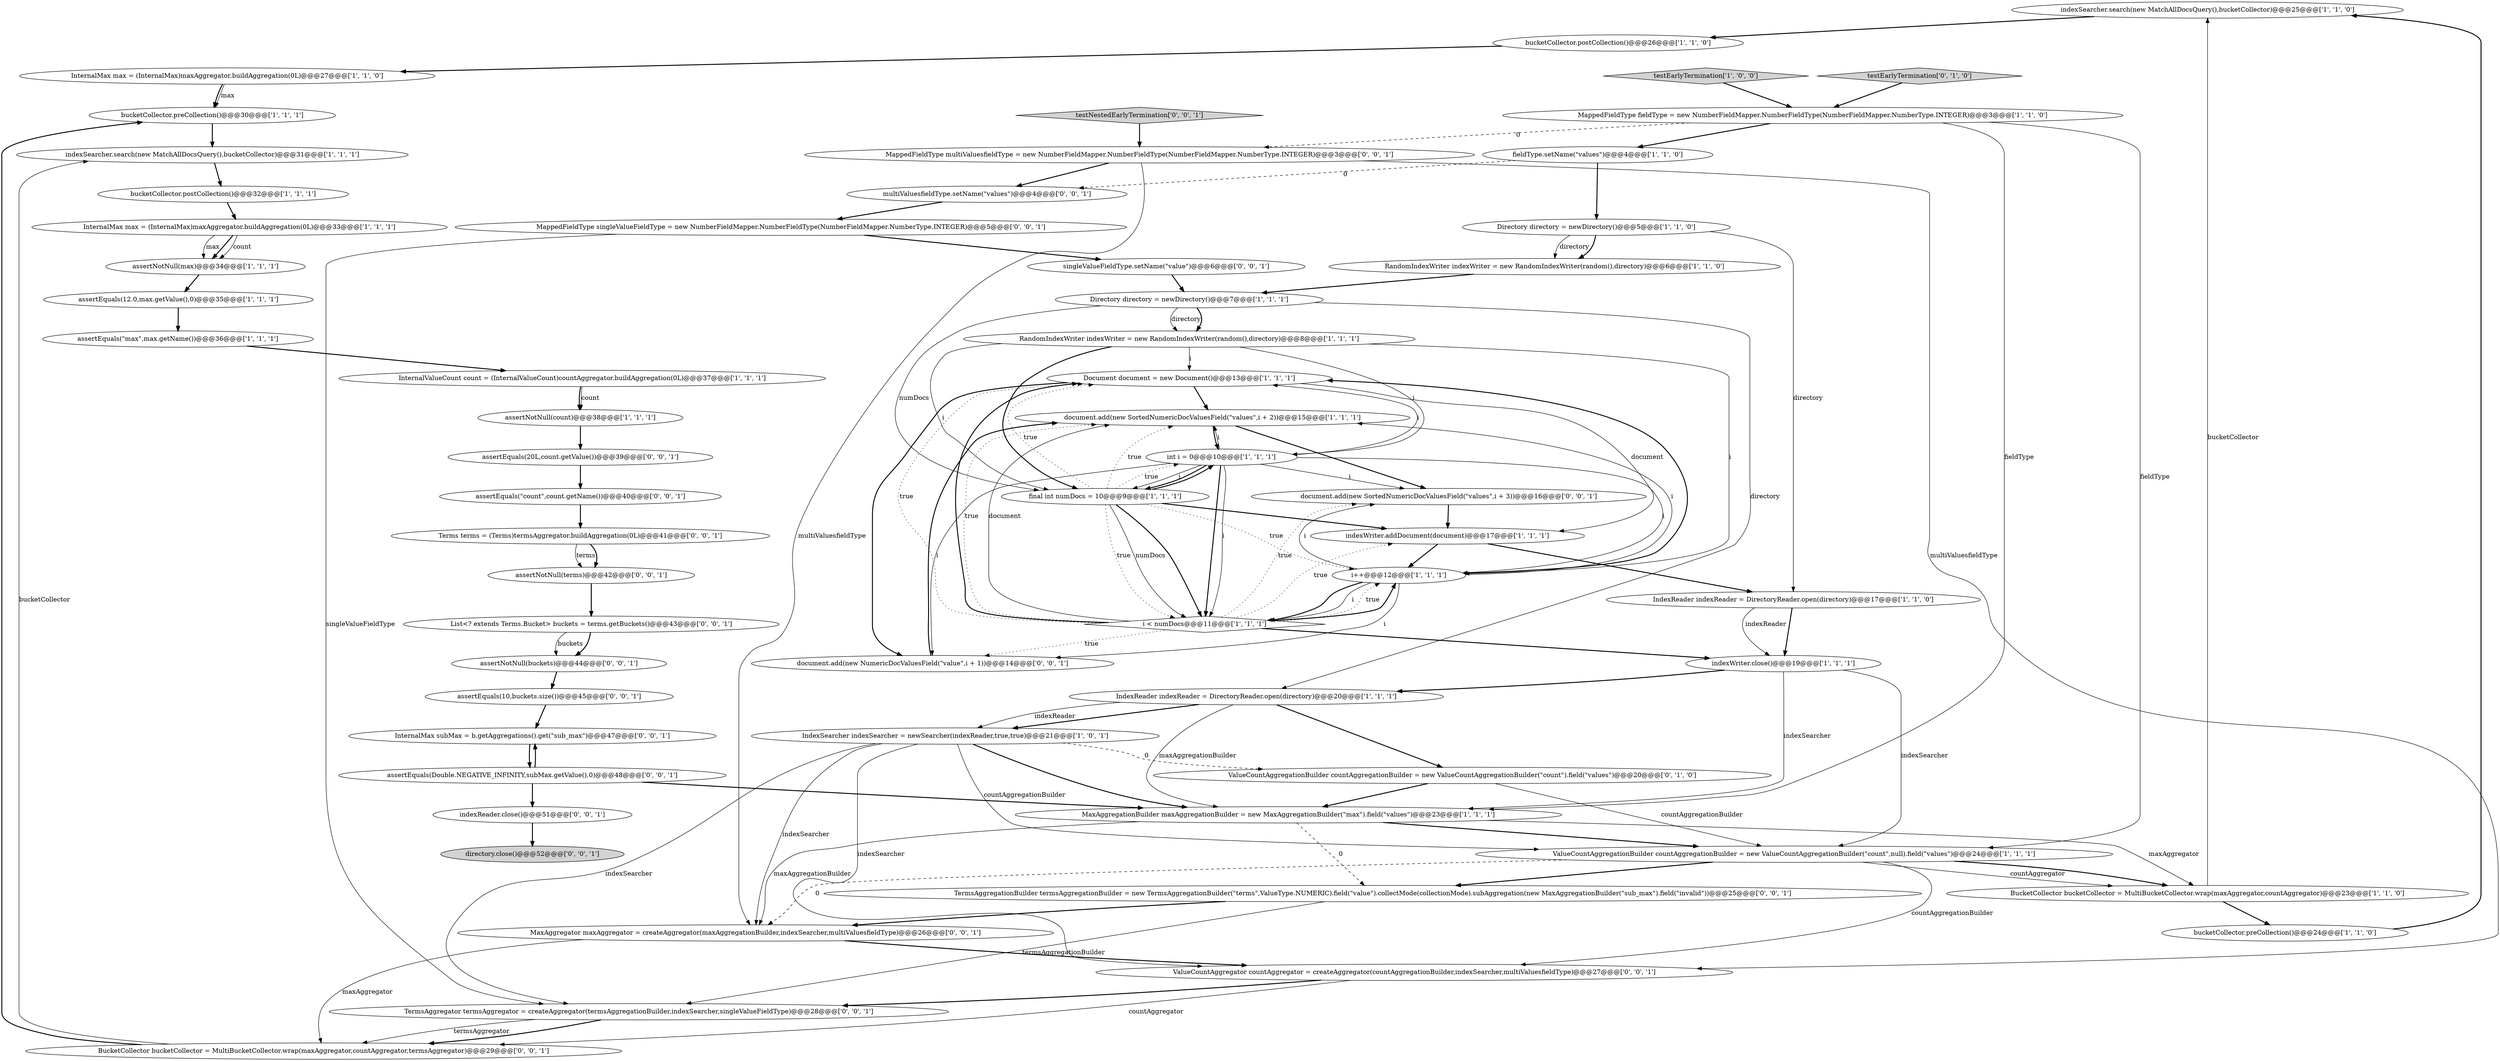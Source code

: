 digraph {
20 [style = filled, label = "indexSearcher.search(new MatchAllDocsQuery(),bucketCollector)@@@25@@@['1', '1', '0']", fillcolor = white, shape = ellipse image = "AAA0AAABBB1BBB"];
44 [style = filled, label = "assertEquals(10,buckets.size())@@@45@@@['0', '0', '1']", fillcolor = white, shape = ellipse image = "AAA0AAABBB3BBB"];
42 [style = filled, label = "TermsAggregationBuilder termsAggregationBuilder = new TermsAggregationBuilder(\"terms\",ValueType.NUMERIC).field(\"value\").collectMode(collectionMode).subAggregation(new MaxAggregationBuilder(\"sub_max\").field(\"invalid\"))@@@25@@@['0', '0', '1']", fillcolor = white, shape = ellipse image = "AAA0AAABBB3BBB"];
51 [style = filled, label = "assertEquals(\"count\",count.getName())@@@40@@@['0', '0', '1']", fillcolor = white, shape = ellipse image = "AAA0AAABBB3BBB"];
26 [style = filled, label = "assertEquals(\"max\",max.getName())@@@36@@@['1', '1', '1']", fillcolor = white, shape = ellipse image = "AAA0AAABBB1BBB"];
11 [style = filled, label = "bucketCollector.postCollection()@@@32@@@['1', '1', '1']", fillcolor = white, shape = ellipse image = "AAA0AAABBB1BBB"];
19 [style = filled, label = "bucketCollector.preCollection()@@@24@@@['1', '1', '0']", fillcolor = white, shape = ellipse image = "AAA0AAABBB1BBB"];
45 [style = filled, label = "BucketCollector bucketCollector = MultiBucketCollector.wrap(maxAggregator,countAggregator,termsAggregator)@@@29@@@['0', '0', '1']", fillcolor = white, shape = ellipse image = "AAA0AAABBB3BBB"];
58 [style = filled, label = "InternalMax subMax = b.getAggregations().get(\"sub_max\")@@@47@@@['0', '0', '1']", fillcolor = white, shape = ellipse image = "AAA0AAABBB3BBB"];
37 [style = filled, label = "assertNotNull(terms)@@@42@@@['0', '0', '1']", fillcolor = white, shape = ellipse image = "AAA0AAABBB3BBB"];
27 [style = filled, label = "InternalMax max = (InternalMax)maxAggregator.buildAggregation(0L)@@@27@@@['1', '1', '0']", fillcolor = white, shape = ellipse image = "AAA0AAABBB1BBB"];
1 [style = filled, label = "Document document = new Document()@@@13@@@['1', '1', '1']", fillcolor = white, shape = ellipse image = "AAA0AAABBB1BBB"];
39 [style = filled, label = "singleValueFieldType.setName(\"value\")@@@6@@@['0', '0', '1']", fillcolor = white, shape = ellipse image = "AAA0AAABBB3BBB"];
47 [style = filled, label = "MaxAggregator maxAggregator = createAggregator(maxAggregationBuilder,indexSearcher,multiValuesfieldType)@@@26@@@['0', '0', '1']", fillcolor = white, shape = ellipse image = "AAA0AAABBB3BBB"];
50 [style = filled, label = "indexReader.close()@@@51@@@['0', '0', '1']", fillcolor = white, shape = ellipse image = "AAA0AAABBB3BBB"];
43 [style = filled, label = "TermsAggregator termsAggregator = createAggregator(termsAggregationBuilder,indexSearcher,singleValueFieldType)@@@28@@@['0', '0', '1']", fillcolor = white, shape = ellipse image = "AAA0AAABBB3BBB"];
18 [style = filled, label = "fieldType.setName(\"values\")@@@4@@@['1', '1', '0']", fillcolor = white, shape = ellipse image = "AAA0AAABBB1BBB"];
10 [style = filled, label = "RandomIndexWriter indexWriter = new RandomIndexWriter(random(),directory)@@@8@@@['1', '1', '1']", fillcolor = white, shape = ellipse image = "AAA0AAABBB1BBB"];
7 [style = filled, label = "bucketCollector.preCollection()@@@30@@@['1', '1', '1']", fillcolor = white, shape = ellipse image = "AAA0AAABBB1BBB"];
6 [style = filled, label = "assertNotNull(count)@@@38@@@['1', '1', '1']", fillcolor = white, shape = ellipse image = "AAA0AAABBB1BBB"];
0 [style = filled, label = "i < numDocs@@@11@@@['1', '1', '1']", fillcolor = white, shape = diamond image = "AAA0AAABBB1BBB"];
8 [style = filled, label = "testEarlyTermination['1', '0', '0']", fillcolor = lightgray, shape = diamond image = "AAA0AAABBB1BBB"];
40 [style = filled, label = "directory.close()@@@52@@@['0', '0', '1']", fillcolor = lightgray, shape = ellipse image = "AAA0AAABBB3BBB"];
48 [style = filled, label = "document.add(new SortedNumericDocValuesField(\"values\",i + 3))@@@16@@@['0', '0', '1']", fillcolor = white, shape = ellipse image = "AAA0AAABBB3BBB"];
30 [style = filled, label = "Directory directory = newDirectory()@@@7@@@['1', '1', '1']", fillcolor = white, shape = ellipse image = "AAA0AAABBB1BBB"];
22 [style = filled, label = "ValueCountAggregationBuilder countAggregationBuilder = new ValueCountAggregationBuilder(\"count\",null).field(\"values\")@@@24@@@['1', '1', '1']", fillcolor = white, shape = ellipse image = "AAA0AAABBB1BBB"];
3 [style = filled, label = "Directory directory = newDirectory()@@@5@@@['1', '1', '0']", fillcolor = white, shape = ellipse image = "AAA0AAABBB1BBB"];
2 [style = filled, label = "final int numDocs = 10@@@9@@@['1', '1', '1']", fillcolor = white, shape = ellipse image = "AAA0AAABBB1BBB"];
15 [style = filled, label = "int i = 0@@@10@@@['1', '1', '1']", fillcolor = white, shape = ellipse image = "AAA0AAABBB1BBB"];
23 [style = filled, label = "document.add(new SortedNumericDocValuesField(\"values\",i + 2))@@@15@@@['1', '1', '1']", fillcolor = white, shape = ellipse image = "AAA0AAABBB1BBB"];
54 [style = filled, label = "assertEquals(Double.NEGATIVE_INFINITY,subMax.getValue(),0)@@@48@@@['0', '0', '1']", fillcolor = white, shape = ellipse image = "AAA0AAABBB3BBB"];
35 [style = filled, label = "testEarlyTermination['0', '1', '0']", fillcolor = lightgray, shape = diamond image = "AAA0AAABBB2BBB"];
55 [style = filled, label = "assertNotNull(buckets)@@@44@@@['0', '0', '1']", fillcolor = white, shape = ellipse image = "AAA0AAABBB3BBB"];
21 [style = filled, label = "IndexReader indexReader = DirectoryReader.open(directory)@@@17@@@['1', '1', '0']", fillcolor = white, shape = ellipse image = "AAA0AAABBB1BBB"];
29 [style = filled, label = "IndexSearcher indexSearcher = newSearcher(indexReader,true,true)@@@21@@@['1', '0', '1']", fillcolor = white, shape = ellipse image = "AAA0AAABBB1BBB"];
56 [style = filled, label = "Terms terms = (Terms)termsAggregator.buildAggregation(0L)@@@41@@@['0', '0', '1']", fillcolor = white, shape = ellipse image = "AAA0AAABBB3BBB"];
9 [style = filled, label = "assertEquals(12.0,max.getValue(),0)@@@35@@@['1', '1', '1']", fillcolor = white, shape = ellipse image = "AAA0AAABBB1BBB"];
49 [style = filled, label = "ValueCountAggregator countAggregator = createAggregator(countAggregationBuilder,indexSearcher,multiValuesfieldType)@@@27@@@['0', '0', '1']", fillcolor = white, shape = ellipse image = "AAA0AAABBB3BBB"];
52 [style = filled, label = "multiValuesfieldType.setName(\"values\")@@@4@@@['0', '0', '1']", fillcolor = white, shape = ellipse image = "AAA0AAABBB3BBB"];
57 [style = filled, label = "testNestedEarlyTermination['0', '0', '1']", fillcolor = lightgray, shape = diamond image = "AAA0AAABBB3BBB"];
12 [style = filled, label = "assertNotNull(max)@@@34@@@['1', '1', '1']", fillcolor = white, shape = ellipse image = "AAA0AAABBB1BBB"];
28 [style = filled, label = "BucketCollector bucketCollector = MultiBucketCollector.wrap(maxAggregator,countAggregator)@@@23@@@['1', '1', '0']", fillcolor = white, shape = ellipse image = "AAA0AAABBB1BBB"];
38 [style = filled, label = "MappedFieldType multiValuesfieldType = new NumberFieldMapper.NumberFieldType(NumberFieldMapper.NumberType.INTEGER)@@@3@@@['0', '0', '1']", fillcolor = white, shape = ellipse image = "AAA0AAABBB3BBB"];
41 [style = filled, label = "MappedFieldType singleValueFieldType = new NumberFieldMapper.NumberFieldType(NumberFieldMapper.NumberType.INTEGER)@@@5@@@['0', '0', '1']", fillcolor = white, shape = ellipse image = "AAA0AAABBB3BBB"];
53 [style = filled, label = "document.add(new NumericDocValuesField(\"value\",i + 1))@@@14@@@['0', '0', '1']", fillcolor = white, shape = ellipse image = "AAA0AAABBB3BBB"];
25 [style = filled, label = "indexWriter.close()@@@19@@@['1', '1', '1']", fillcolor = white, shape = ellipse image = "AAA0AAABBB1BBB"];
32 [style = filled, label = "RandomIndexWriter indexWriter = new RandomIndexWriter(random(),directory)@@@6@@@['1', '1', '0']", fillcolor = white, shape = ellipse image = "AAA0AAABBB1BBB"];
36 [style = filled, label = "assertEquals(20L,count.getValue())@@@39@@@['0', '0', '1']", fillcolor = white, shape = ellipse image = "AAA0AAABBB3BBB"];
16 [style = filled, label = "MappedFieldType fieldType = new NumberFieldMapper.NumberFieldType(NumberFieldMapper.NumberType.INTEGER)@@@3@@@['1', '1', '0']", fillcolor = white, shape = ellipse image = "AAA0AAABBB1BBB"];
34 [style = filled, label = "ValueCountAggregationBuilder countAggregationBuilder = new ValueCountAggregationBuilder(\"count\").field(\"values\")@@@20@@@['0', '1', '0']", fillcolor = white, shape = ellipse image = "AAA1AAABBB2BBB"];
31 [style = filled, label = "i++@@@12@@@['1', '1', '1']", fillcolor = white, shape = ellipse image = "AAA0AAABBB1BBB"];
46 [style = filled, label = "List<? extends Terms.Bucket> buckets = terms.getBuckets()@@@43@@@['0', '0', '1']", fillcolor = white, shape = ellipse image = "AAA0AAABBB3BBB"];
5 [style = filled, label = "indexWriter.addDocument(document)@@@17@@@['1', '1', '1']", fillcolor = white, shape = ellipse image = "AAA0AAABBB1BBB"];
17 [style = filled, label = "InternalMax max = (InternalMax)maxAggregator.buildAggregation(0L)@@@33@@@['1', '1', '1']", fillcolor = white, shape = ellipse image = "AAA0AAABBB1BBB"];
4 [style = filled, label = "bucketCollector.postCollection()@@@26@@@['1', '1', '0']", fillcolor = white, shape = ellipse image = "AAA0AAABBB1BBB"];
13 [style = filled, label = "MaxAggregationBuilder maxAggregationBuilder = new MaxAggregationBuilder(\"max\").field(\"values\")@@@23@@@['1', '1', '1']", fillcolor = white, shape = ellipse image = "AAA0AAABBB1BBB"];
33 [style = filled, label = "IndexReader indexReader = DirectoryReader.open(directory)@@@20@@@['1', '1', '1']", fillcolor = white, shape = ellipse image = "AAA0AAABBB1BBB"];
24 [style = filled, label = "indexSearcher.search(new MatchAllDocsQuery(),bucketCollector)@@@31@@@['1', '1', '1']", fillcolor = white, shape = ellipse image = "AAA0AAABBB1BBB"];
14 [style = filled, label = "InternalValueCount count = (InternalValueCount)countAggregator.buildAggregation(0L)@@@37@@@['1', '1', '1']", fillcolor = white, shape = ellipse image = "AAA0AAABBB1BBB"];
14->6 [style = solid, label="count"];
29->13 [style = bold, label=""];
30->10 [style = solid, label="directory"];
7->24 [style = bold, label=""];
22->42 [style = bold, label=""];
1->53 [style = bold, label=""];
27->7 [style = bold, label=""];
29->34 [style = dashed, label="0"];
43->45 [style = bold, label=""];
0->31 [style = dotted, label="true"];
16->13 [style = solid, label="fieldType"];
54->58 [style = bold, label=""];
33->34 [style = bold, label=""];
2->0 [style = solid, label="numDocs"];
53->23 [style = bold, label=""];
0->25 [style = bold, label=""];
1->23 [style = bold, label=""];
33->29 [style = solid, label="indexReader"];
50->40 [style = bold, label=""];
21->25 [style = bold, label=""];
15->0 [style = bold, label=""];
21->25 [style = solid, label="indexReader"];
57->38 [style = bold, label=""];
47->45 [style = solid, label="maxAggregator"];
16->22 [style = solid, label="fieldType"];
29->22 [style = solid, label="countAggregationBuilder"];
22->28 [style = bold, label=""];
56->37 [style = solid, label="terms"];
25->13 [style = solid, label="indexSearcher"];
0->48 [style = dotted, label="true"];
9->26 [style = bold, label=""];
38->52 [style = bold, label=""];
10->1 [style = solid, label="i"];
39->30 [style = bold, label=""];
33->29 [style = bold, label=""];
8->16 [style = bold, label=""];
0->23 [style = dotted, label="true"];
27->7 [style = solid, label="max"];
36->51 [style = bold, label=""];
0->1 [style = dotted, label="true"];
17->12 [style = solid, label="max"];
22->28 [style = solid, label="countAggregator"];
15->31 [style = solid, label="i"];
46->55 [style = bold, label=""];
29->47 [style = solid, label="indexSearcher"];
42->43 [style = solid, label="termsAggregationBuilder"];
0->23 [style = solid, label="document"];
13->28 [style = solid, label="maxAggregator"];
20->4 [style = bold, label=""];
28->19 [style = bold, label=""];
24->11 [style = bold, label=""];
49->43 [style = bold, label=""];
25->33 [style = bold, label=""];
41->39 [style = bold, label=""];
11->17 [style = bold, label=""];
15->2 [style = bold, label=""];
54->13 [style = bold, label=""];
5->31 [style = bold, label=""];
12->9 [style = bold, label=""];
2->1 [style = dotted, label="true"];
56->37 [style = bold, label=""];
34->22 [style = solid, label="countAggregationBuilder"];
46->55 [style = solid, label="buckets"];
29->49 [style = solid, label="indexSearcher"];
43->45 [style = solid, label="termsAggregator"];
10->2 [style = solid, label="i"];
13->42 [style = dashed, label="0"];
51->56 [style = bold, label=""];
54->50 [style = bold, label=""];
6->36 [style = bold, label=""];
44->58 [style = bold, label=""];
15->2 [style = solid, label="i"];
15->23 [style = solid, label="i"];
34->13 [style = bold, label=""];
2->23 [style = dotted, label="true"];
42->47 [style = bold, label=""];
22->49 [style = solid, label="countAggregationBuilder"];
15->53 [style = solid, label="i"];
15->0 [style = solid, label="i"];
23->15 [style = bold, label=""];
31->53 [style = solid, label="i"];
47->49 [style = bold, label=""];
4->27 [style = bold, label=""];
0->53 [style = dotted, label="true"];
10->31 [style = solid, label="i"];
48->5 [style = bold, label=""];
26->14 [style = bold, label=""];
10->15 [style = solid, label="i"];
2->31 [style = dotted, label="true"];
2->15 [style = dotted, label="true"];
15->1 [style = solid, label="i"];
5->21 [style = bold, label=""];
58->54 [style = bold, label=""];
16->38 [style = dashed, label="0"];
22->47 [style = dashed, label="0"];
2->0 [style = bold, label=""];
37->46 [style = bold, label=""];
28->20 [style = solid, label="bucketCollector"];
18->3 [style = bold, label=""];
38->47 [style = solid, label="multiValuesfieldType"];
3->32 [style = solid, label="directory"];
10->2 [style = bold, label=""];
31->1 [style = bold, label=""];
29->43 [style = solid, label="indexSearcher"];
55->44 [style = bold, label=""];
31->48 [style = solid, label="i"];
25->22 [style = solid, label="indexSearcher"];
2->5 [style = bold, label=""];
16->18 [style = bold, label=""];
19->20 [style = bold, label=""];
13->22 [style = bold, label=""];
17->12 [style = bold, label=""];
17->12 [style = solid, label="count"];
41->43 [style = solid, label="singleValueFieldType"];
30->10 [style = bold, label=""];
13->47 [style = solid, label="maxAggregationBuilder"];
3->32 [style = bold, label=""];
35->16 [style = bold, label=""];
0->1 [style = bold, label=""];
30->33 [style = solid, label="directory"];
31->0 [style = solid, label="i"];
0->31 [style = bold, label=""];
0->5 [style = dotted, label="true"];
1->5 [style = solid, label="document"];
18->52 [style = dashed, label="0"];
31->23 [style = solid, label="i"];
30->2 [style = solid, label="numDocs"];
38->49 [style = solid, label="multiValuesfieldType"];
52->41 [style = bold, label=""];
45->24 [style = solid, label="bucketCollector"];
45->7 [style = bold, label=""];
14->6 [style = bold, label=""];
23->48 [style = bold, label=""];
15->48 [style = solid, label="i"];
33->13 [style = solid, label="maxAggregationBuilder"];
32->30 [style = bold, label=""];
3->21 [style = solid, label="directory"];
2->0 [style = dotted, label="true"];
2->15 [style = bold, label=""];
49->45 [style = solid, label="countAggregator"];
31->0 [style = bold, label=""];
}
